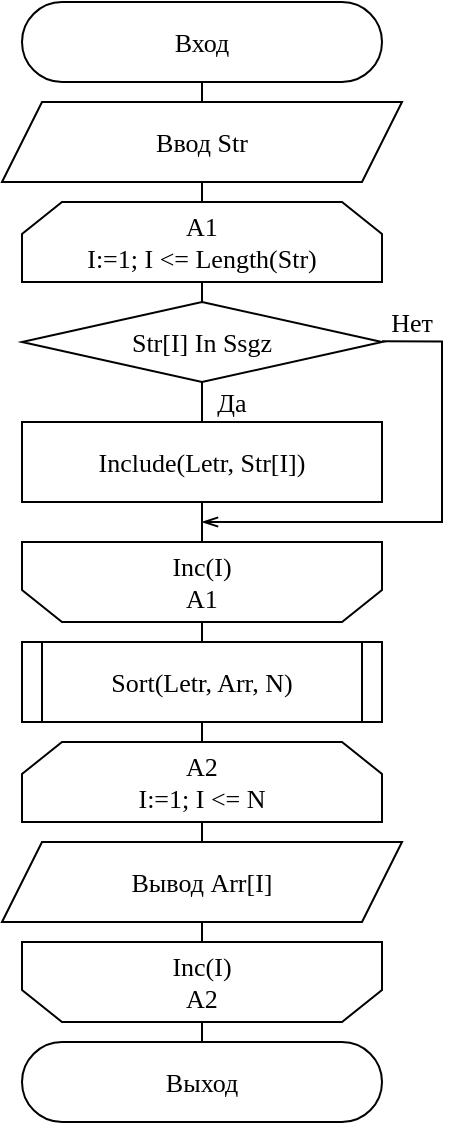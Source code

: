 <mxfile version="17.4.2" type="device" pages="3"><diagram id="T1srlYNLhLKwMxK7I_0T" name="Страница 1"><mxGraphModel dx="1038" dy="660" grid="1" gridSize="10" guides="1" tooltips="1" connect="1" arrows="1" fold="1" page="1" pageScale="1" pageWidth="827" pageHeight="1169" math="0" shadow="0"><root><mxCell id="0"/><mxCell id="1" parent="0"/><mxCell id="YfySVmyIKnBJyTTrm5Ov-22" value="" style="endArrow=none;html=1;rounded=0;edgeStyle=orthogonalEdgeStyle;entryX=0.5;entryY=1;entryDx=0;entryDy=0;exitX=0.5;exitY=0;exitDx=0;exitDy=0;fontFamily=Times New Roman;fontSize=13;verticalAlign=middle;align=center;" parent="1" source="YfySVmyIKnBJyTTrm5Ov-21" target="YfySVmyIKnBJyTTrm5Ov-11" edge="1"><mxGeometry width="50" height="50" relative="1" as="geometry"><mxPoint x="230" y="250" as="sourcePoint"/><mxPoint x="230" y="210" as="targetPoint"/></mxGeometry></mxCell><mxCell id="YfySVmyIKnBJyTTrm5Ov-11" value="Вход" style="rounded=1;whiteSpace=wrap;html=1;arcSize=50;fontFamily=Times New Roman;fontSize=13;verticalAlign=middle;align=center;" parent="1" vertex="1"><mxGeometry x="30" y="90" width="180" height="40" as="geometry"/></mxCell><mxCell id="YfySVmyIKnBJyTTrm5Ov-21" value="Выход" style="rounded=1;whiteSpace=wrap;html=1;arcSize=50;fontFamily=Times New Roman;fontSize=13;verticalAlign=middle;align=center;" parent="1" vertex="1"><mxGeometry x="30" y="610" width="180" height="40" as="geometry"/></mxCell><mxCell id="3pyCo9hz_QfzeFLS8jpl-3" value="Ввод Str" style="shape=parallelogram;perimeter=parallelogramPerimeter;whiteSpace=wrap;html=1;fixedSize=1;fontFamily=Times New Roman;fontSize=13;align=center;verticalAlign=middle;" parent="1" vertex="1"><mxGeometry x="20" y="140" width="200" height="40" as="geometry"/></mxCell><mxCell id="3pyCo9hz_QfzeFLS8jpl-4" value="Include(Letr, Str[I])" style="rounded=0;whiteSpace=wrap;html=1;fontSize=13;fontFamily=Times New Roman;align=center;verticalAlign=middle;" parent="1" vertex="1"><mxGeometry x="30" y="300" width="180" height="40" as="geometry"/></mxCell><mxCell id="3pyCo9hz_QfzeFLS8jpl-5" value="Вывод Arr[I]" style="shape=parallelogram;perimeter=parallelogramPerimeter;whiteSpace=wrap;html=1;fixedSize=1;fontFamily=Times New Roman;fontSize=13;align=center;verticalAlign=middle;" parent="1" vertex="1"><mxGeometry x="20" y="510" width="200" height="40" as="geometry"/></mxCell><mxCell id="3pyCo9hz_QfzeFLS8jpl-6" value="" style="group;fontFamily=Times New Roman;fontSize=13;align=center;verticalAlign=middle;" parent="1" vertex="1" connectable="0"><mxGeometry x="30" y="410" width="180" height="40.0" as="geometry"/></mxCell><mxCell id="3pyCo9hz_QfzeFLS8jpl-7" value="Sort(Letr, Arr, N)" style="rounded=0;whiteSpace=wrap;html=1;fontSize=13;fontFamily=Times New Roman;align=center;verticalAlign=middle;" parent="3pyCo9hz_QfzeFLS8jpl-6" vertex="1"><mxGeometry width="180" height="40" as="geometry"/></mxCell><mxCell id="3pyCo9hz_QfzeFLS8jpl-8" value="" style="endArrow=none;html=1;rounded=0;edgeStyle=orthogonalEdgeStyle;fontFamily=Times New Roman;fontSize=13;align=center;verticalAlign=middle;" parent="3pyCo9hz_QfzeFLS8jpl-6" edge="1"><mxGeometry width="50" height="50" relative="1" as="geometry"><mxPoint x="10" y="40" as="sourcePoint"/><mxPoint x="10" as="targetPoint"/></mxGeometry></mxCell><mxCell id="3pyCo9hz_QfzeFLS8jpl-9" value="" style="endArrow=none;html=1;rounded=0;edgeStyle=orthogonalEdgeStyle;fontFamily=Times New Roman;fontSize=13;align=center;verticalAlign=middle;" parent="3pyCo9hz_QfzeFLS8jpl-6" edge="1"><mxGeometry width="50" height="50" relative="1" as="geometry"><mxPoint x="170" y="40.0" as="sourcePoint"/><mxPoint x="170" y="5.684e-14" as="targetPoint"/></mxGeometry></mxCell><mxCell id="hs_3TzdddKY0hzBzIgPy-1" value="A1&lt;br style=&quot;font-size: 13px&quot;&gt;I:=1; I &amp;lt;= Length(Str)" style="shape=loopLimit;whiteSpace=wrap;html=1;rounded=0;strokeWidth=1;fontFamily=Times New Roman;fontSize=13;align=center;verticalAlign=middle;" parent="1" vertex="1"><mxGeometry x="30" y="190" width="180" height="40" as="geometry"/></mxCell><mxCell id="hs_3TzdddKY0hzBzIgPy-2" value="Str[I] In Ssgz" style="rhombus;whiteSpace=wrap;html=1;rounded=0;strokeWidth=1;fontFamily=Times New Roman;fontSize=13;" parent="1" vertex="1"><mxGeometry x="30" y="240" width="180" height="40" as="geometry"/></mxCell><mxCell id="hs_3TzdddKY0hzBzIgPy-4" value="Inc(I)&lt;br style=&quot;font-size: 13px;&quot;&gt;A1" style="shape=loopLimit;whiteSpace=wrap;html=1;rounded=0;strokeWidth=1;direction=west;fontFamily=Times New Roman;fontSize=13;verticalAlign=middle;align=center;" parent="1" vertex="1"><mxGeometry x="30" y="360" width="180" height="40" as="geometry"/></mxCell><mxCell id="hs_3TzdddKY0hzBzIgPy-5" value="A2&lt;br style=&quot;font-size: 13px&quot;&gt;I:=1; I &amp;lt;= N" style="shape=loopLimit;whiteSpace=wrap;html=1;rounded=0;strokeWidth=1;fontFamily=Times New Roman;fontSize=13;align=center;verticalAlign=middle;" parent="1" vertex="1"><mxGeometry x="30" y="460" width="180" height="40" as="geometry"/></mxCell><mxCell id="hs_3TzdddKY0hzBzIgPy-7" value="Inc(I)&lt;br style=&quot;font-size: 13px&quot;&gt;A2" style="shape=loopLimit;whiteSpace=wrap;html=1;rounded=0;strokeWidth=1;direction=west;fontFamily=Times New Roman;fontSize=13;verticalAlign=middle;align=center;" parent="1" vertex="1"><mxGeometry x="30" y="560" width="180" height="40" as="geometry"/></mxCell><mxCell id="hs_3TzdddKY0hzBzIgPy-8" value="" style="endArrow=openThin;html=1;fontFamily=Courier New;fontSize=13;endFill=0;exitX=1;exitY=0.5;exitDx=0;exitDy=0;rounded=0;edgeStyle=orthogonalEdgeStyle;" parent="1" edge="1"><mxGeometry width="50" height="50" relative="1" as="geometry"><mxPoint x="210" y="259.66" as="sourcePoint"/><mxPoint x="120" y="350" as="targetPoint"/><Array as="points"><mxPoint x="240" y="260"/><mxPoint x="240" y="350"/><mxPoint x="120" y="350"/></Array></mxGeometry></mxCell><mxCell id="gxFASYAC2MSoIC6m9xfd-1" value="Нет" style="text;html=1;strokeColor=none;fillColor=none;align=center;verticalAlign=middle;whiteSpace=wrap;rounded=0;fontFamily=Times New Roman;fontSize=13;" parent="1" vertex="1"><mxGeometry x="210" y="240" width="30" height="20" as="geometry"/></mxCell><mxCell id="79uROvCdUSNGhuOv_q5Z-1" value="Да" style="text;html=1;strokeColor=none;fillColor=none;align=center;verticalAlign=middle;whiteSpace=wrap;rounded=0;fontFamily=Times New Roman;fontSize=13;" parent="1" vertex="1"><mxGeometry x="120" y="280" width="30" height="20" as="geometry"/></mxCell></root></mxGraphModel></diagram><diagram id="Fjx7kcr7BOt2xKtKB-9C" name="Страница 2"><mxGraphModel dx="494" dy="314" grid="1" gridSize="10" guides="1" tooltips="1" connect="1" arrows="1" fold="1" page="1" pageScale="1" pageWidth="827" pageHeight="1169" math="0" shadow="0"><root><mxCell id="_Z1ka95Ipk9bGr2-pL1a-0"/><mxCell id="_Z1ka95Ipk9bGr2-pL1a-1" parent="_Z1ka95Ipk9bGr2-pL1a-0"/><mxCell id="DOuSsYAOObKJOMLGxqS_-0" value="" style="endArrow=none;html=1;rounded=0;edgeStyle=orthogonalEdgeStyle;entryX=0.5;entryY=1;entryDx=0;entryDy=0;exitX=0.5;exitY=0;exitDx=0;exitDy=0;fontFamily=Times New Roman;fontSize=13;verticalAlign=middle;align=center;startArrow=none;" parent="_Z1ka95Ipk9bGr2-pL1a-1" source="DOuSsYAOObKJOMLGxqS_-12" target="DOuSsYAOObKJOMLGxqS_-1" edge="1"><mxGeometry width="50" height="50" relative="1" as="geometry"><mxPoint x="230" y="250" as="sourcePoint"/><mxPoint x="230" y="210" as="targetPoint"/></mxGeometry></mxCell><mxCell id="DOuSsYAOObKJOMLGxqS_-1" value="Вход&lt;br style=&quot;font-size: 13px;&quot;&gt;Swap(A, B)" style="rounded=1;whiteSpace=wrap;html=1;arcSize=50;fontFamily=Times New Roman;fontSize=13;verticalAlign=middle;align=center;" parent="_Z1ka95Ipk9bGr2-pL1a-1" vertex="1"><mxGeometry x="30" y="40" width="180" height="40" as="geometry"/></mxCell><mxCell id="DOuSsYAOObKJOMLGxqS_-10" value="Выход&lt;br style=&quot;font-size: 13px;&quot;&gt;Swap(A, B)" style="rounded=1;whiteSpace=wrap;html=1;arcSize=50;fontFamily=Times New Roman;fontSize=13;verticalAlign=middle;align=center;" parent="_Z1ka95Ipk9bGr2-pL1a-1" vertex="1"><mxGeometry x="30" y="240" width="180" height="40" as="geometry"/></mxCell><mxCell id="DOuSsYAOObKJOMLGxqS_-12" value="T:=A" style="rounded=0;whiteSpace=wrap;html=1;fontSize=13;fontFamily=Times New Roman;align=center;verticalAlign=middle;" parent="_Z1ka95Ipk9bGr2-pL1a-1" vertex="1"><mxGeometry x="30" y="90" width="180" height="40" as="geometry"/></mxCell><mxCell id="DOuSsYAOObKJOMLGxqS_-13" value="" style="endArrow=none;html=1;rounded=0;edgeStyle=orthogonalEdgeStyle;entryX=0.5;entryY=1;entryDx=0;entryDy=0;exitX=0.5;exitY=0;exitDx=0;exitDy=0;fontFamily=Times New Roman;fontSize=13;verticalAlign=middle;align=center;" parent="_Z1ka95Ipk9bGr2-pL1a-1" source="DOuSsYAOObKJOMLGxqS_-10" target="DOuSsYAOObKJOMLGxqS_-12" edge="1"><mxGeometry width="50" height="50" relative="1" as="geometry"><mxPoint x="120" y="340" as="sourcePoint"/><mxPoint x="120" y="80" as="targetPoint"/></mxGeometry></mxCell><mxCell id="DOuSsYAOObKJOMLGxqS_-14" value="A:=B" style="rounded=0;whiteSpace=wrap;html=1;fontSize=13;fontFamily=Times New Roman;align=center;verticalAlign=middle;" parent="_Z1ka95Ipk9bGr2-pL1a-1" vertex="1"><mxGeometry x="30" y="140" width="180" height="40" as="geometry"/></mxCell><mxCell id="DOuSsYAOObKJOMLGxqS_-15" value="B:=T" style="rounded=0;whiteSpace=wrap;html=1;fontSize=13;fontFamily=Times New Roman;align=center;verticalAlign=middle;" parent="_Z1ka95Ipk9bGr2-pL1a-1" vertex="1"><mxGeometry x="30" y="190" width="180" height="40" as="geometry"/></mxCell></root></mxGraphModel></diagram><diagram id="Ggy4hEQWzm97IZcih-bu" name="Страница 4"><mxGraphModel dx="716" dy="455" grid="1" gridSize="10" guides="1" tooltips="1" connect="1" arrows="1" fold="1" page="1" pageScale="1" pageWidth="827" pageHeight="1169" math="0" shadow="0"><root><mxCell id="pz2DYoiLwT1w0gI3ZgX1-0"/><mxCell id="pz2DYoiLwT1w0gI3ZgX1-1" parent="pz2DYoiLwT1w0gI3ZgX1-0"/><mxCell id="CfwvDXjv0pHTCWqekmqz-1" value="Вход&lt;br style=&quot;font-size: 13px&quot;&gt;Sort(Enum, Arr, N)" style="rounded=1;whiteSpace=wrap;html=1;arcSize=50;fontFamily=Times New Roman;fontSize=13;verticalAlign=middle;align=center;" parent="pz2DYoiLwT1w0gI3ZgX1-1" vertex="1"><mxGeometry x="70" y="40" width="180" height="40" as="geometry"/></mxCell><mxCell id="CfwvDXjv0pHTCWqekmqz-2" value="Выход&lt;br style=&quot;font-size: 13px&quot;&gt;Sort(Enum, Arr, N)" style="rounded=1;whiteSpace=wrap;html=1;arcSize=50;fontFamily=Times New Roman;fontSize=13;verticalAlign=middle;align=center;" parent="pz2DYoiLwT1w0gI3ZgX1-1" vertex="1"><mxGeometry x="70" y="730" width="180" height="40" as="geometry"/></mxCell><mxCell id="CfwvDXjv0pHTCWqekmqz-3" value="" style="endArrow=none;html=1;rounded=0;edgeStyle=orthogonalEdgeStyle;entryX=0.5;entryY=1;entryDx=0;entryDy=0;fontFamily=Times New Roman;fontSize=13;verticalAlign=middle;align=center;exitX=0.5;exitY=0;exitDx=0;exitDy=0;" parent="pz2DYoiLwT1w0gI3ZgX1-1" source="CfwvDXjv0pHTCWqekmqz-2" target="CfwvDXjv0pHTCWqekmqz-1" edge="1"><mxGeometry width="50" height="50" relative="1" as="geometry"><mxPoint x="160" y="650" as="sourcePoint"/><mxPoint x="160" y="370.0" as="targetPoint"/></mxGeometry></mxCell><mxCell id="CfwvDXjv0pHTCWqekmqz-4" value="A2&lt;br style=&quot;font-size: 13px;&quot;&gt;I:=1; I &amp;lt;= N - 1" style="shape=loopLimit;whiteSpace=wrap;html=1;rounded=0;strokeWidth=1;fontFamily=Times New Roman;fontSize=13;align=center;verticalAlign=middle;" parent="pz2DYoiLwT1w0gI3ZgX1-1" vertex="1"><mxGeometry x="70" y="410" width="180" height="40" as="geometry"/></mxCell><mxCell id="CfwvDXjv0pHTCWqekmqz-5" value="Inc(I)&lt;br style=&quot;font-size: 13px;&quot;&gt;A2" style="shape=loopLimit;whiteSpace=wrap;html=1;rounded=0;strokeWidth=1;direction=west;fontFamily=Times New Roman;fontSize=13;align=center;verticalAlign=middle;" parent="pz2DYoiLwT1w0gI3ZgX1-1" vertex="1"><mxGeometry x="70" y="680" width="180" height="40" as="geometry"/></mxCell><mxCell id="CfwvDXjv0pHTCWqekmqz-6" value="A3&lt;br style=&quot;font-size: 13px&quot;&gt;J:=1; J &amp;lt;= N - I" style="shape=loopLimit;whiteSpace=wrap;html=1;rounded=0;strokeWidth=1;fontFamily=Times New Roman;fontSize=13;align=center;verticalAlign=middle;" parent="pz2DYoiLwT1w0gI3ZgX1-1" vertex="1"><mxGeometry x="70" y="460" width="180" height="40" as="geometry"/></mxCell><mxCell id="CfwvDXjv0pHTCWqekmqz-7" value="Arr[J] &amp;gt; Arr[J + 1]" style="rhombus;whiteSpace=wrap;html=1;rounded=0;strokeWidth=1;fontFamily=Times New Roman;fontSize=13;align=center;verticalAlign=middle;" parent="pz2DYoiLwT1w0gI3ZgX1-1" vertex="1"><mxGeometry x="70" y="510" width="180" height="40" as="geometry"/></mxCell><mxCell id="CfwvDXjv0pHTCWqekmqz-8" value="" style="group;fontFamily=Times New Roman;fontSize=13;align=center;verticalAlign=middle;" parent="pz2DYoiLwT1w0gI3ZgX1-1" vertex="1" connectable="0"><mxGeometry x="70" y="570" width="180" height="40.0" as="geometry"/></mxCell><mxCell id="CfwvDXjv0pHTCWqekmqz-9" value="Swap(Arr[J], Arr[J + 1])" style="rounded=0;whiteSpace=wrap;html=1;fontSize=13;fontFamily=Times New Roman;align=center;verticalAlign=middle;" parent="CfwvDXjv0pHTCWqekmqz-8" vertex="1"><mxGeometry width="180" height="40" as="geometry"/></mxCell><mxCell id="CfwvDXjv0pHTCWqekmqz-10" value="" style="endArrow=none;html=1;rounded=0;edgeStyle=orthogonalEdgeStyle;fontFamily=Times New Roman;fontSize=13;align=center;verticalAlign=middle;" parent="CfwvDXjv0pHTCWqekmqz-8" edge="1"><mxGeometry width="50" height="50" relative="1" as="geometry"><mxPoint x="10" y="40" as="sourcePoint"/><mxPoint x="10" as="targetPoint"/></mxGeometry></mxCell><mxCell id="CfwvDXjv0pHTCWqekmqz-11" value="" style="endArrow=none;html=1;rounded=0;edgeStyle=orthogonalEdgeStyle;fontFamily=Times New Roman;fontSize=13;align=center;verticalAlign=middle;" parent="CfwvDXjv0pHTCWqekmqz-8" edge="1"><mxGeometry width="50" height="50" relative="1" as="geometry"><mxPoint x="170" y="40.0" as="sourcePoint"/><mxPoint x="170" y="5.684e-14" as="targetPoint"/></mxGeometry></mxCell><mxCell id="CfwvDXjv0pHTCWqekmqz-12" value="Inc(J)&lt;br style=&quot;font-size: 13px;&quot;&gt;A3" style="shape=loopLimit;whiteSpace=wrap;html=1;rounded=0;strokeWidth=1;direction=west;fontFamily=Times New Roman;fontSize=13;align=center;verticalAlign=middle;" parent="pz2DYoiLwT1w0gI3ZgX1-1" vertex="1"><mxGeometry x="70" y="630" width="180" height="40" as="geometry"/></mxCell><mxCell id="CfwvDXjv0pHTCWqekmqz-13" value="" style="endArrow=openThin;html=1;fontFamily=Times New Roman;fontSize=13;endFill=0;exitX=1;exitY=0.5;exitDx=0;exitDy=0;rounded=0;edgeStyle=orthogonalEdgeStyle;align=center;verticalAlign=middle;" parent="pz2DYoiLwT1w0gI3ZgX1-1" edge="1"><mxGeometry width="50" height="50" relative="1" as="geometry"><mxPoint x="250" y="530" as="sourcePoint"/><mxPoint x="160" y="620" as="targetPoint"/><Array as="points"><mxPoint x="280" y="530"/><mxPoint x="280" y="620"/><mxPoint x="160" y="620"/></Array></mxGeometry></mxCell><mxCell id="CfwvDXjv0pHTCWqekmqz-14" value="Нет" style="text;html=1;strokeColor=none;fillColor=none;align=center;verticalAlign=middle;whiteSpace=wrap;rounded=0;fontFamily=Times New Roman;fontSize=13;" parent="pz2DYoiLwT1w0gI3ZgX1-1" vertex="1"><mxGeometry x="250" y="510" width="30" height="20" as="geometry"/></mxCell><mxCell id="CfwvDXjv0pHTCWqekmqz-15" value="Да" style="text;html=1;strokeColor=none;fillColor=none;align=center;verticalAlign=middle;whiteSpace=wrap;rounded=0;fontFamily=Times New Roman;fontSize=13;" parent="pz2DYoiLwT1w0gI3ZgX1-1" vertex="1"><mxGeometry x="160" y="550" width="30" height="20" as="geometry"/></mxCell><mxCell id="wekF6GD8Hw3xl_4Jmixw-0" value="N:= 1" style="rounded=0;whiteSpace=wrap;html=1;fontSize=13;fontFamily=Times New Roman;" parent="pz2DYoiLwT1w0gI3ZgX1-1" vertex="1"><mxGeometry x="70" y="90" width="180" height="40" as="geometry"/></mxCell><mxCell id="wekF6GD8Hw3xl_4Jmixw-1" value="A1&lt;br style=&quot;font-size: 13px;&quot;&gt;S:='а'; S &amp;lt;= 'я'" style="shape=loopLimit;whiteSpace=wrap;html=1;rounded=0;strokeWidth=1;fontFamily=Times New Roman;fontSize=13;align=center;verticalAlign=middle;" parent="pz2DYoiLwT1w0gI3ZgX1-1" vertex="1"><mxGeometry x="70" y="140" width="180" height="40" as="geometry"/></mxCell><mxCell id="wekF6GD8Hw3xl_4Jmixw-2" value="S In Enum" style="rhombus;whiteSpace=wrap;html=1;rounded=0;strokeWidth=1;fontFamily=Times New Roman;fontSize=13;" parent="pz2DYoiLwT1w0gI3ZgX1-1" vertex="1"><mxGeometry x="70" y="190" width="180" height="40" as="geometry"/></mxCell><mxCell id="wekF6GD8Hw3xl_4Jmixw-4" value="Arr[N]:= S" style="rounded=0;whiteSpace=wrap;html=1;fontSize=13;fontFamily=Times New Roman;" parent="pz2DYoiLwT1w0gI3ZgX1-1" vertex="1"><mxGeometry x="70" y="250" width="180" height="40" as="geometry"/></mxCell><mxCell id="wekF6GD8Hw3xl_4Jmixw-5" value="Inc(N)" style="rounded=0;whiteSpace=wrap;html=1;fontSize=13;fontFamily=Times New Roman;" parent="pz2DYoiLwT1w0gI3ZgX1-1" vertex="1"><mxGeometry x="70" y="300" width="180" height="40" as="geometry"/></mxCell><mxCell id="wekF6GD8Hw3xl_4Jmixw-6" value="Inc(S)&lt;br style=&quot;font-size: 13px&quot;&gt;A1" style="shape=loopLimit;whiteSpace=wrap;html=1;rounded=0;strokeWidth=1;direction=west;fontFamily=Times New Roman;fontSize=13;" parent="pz2DYoiLwT1w0gI3ZgX1-1" vertex="1"><mxGeometry x="70" y="360" width="180" height="40" as="geometry"/></mxCell><mxCell id="wekF6GD8Hw3xl_4Jmixw-8" value="" style="endArrow=openThin;html=1;fontFamily=Times New Roman;fontSize=13;endFill=0;rounded=0;edgeStyle=orthogonalEdgeStyle;align=center;verticalAlign=middle;" parent="pz2DYoiLwT1w0gI3ZgX1-1" edge="1"><mxGeometry width="50" height="50" relative="1" as="geometry"><mxPoint x="250" y="210" as="sourcePoint"/><mxPoint x="160" y="350" as="targetPoint"/><Array as="points"><mxPoint x="250" y="210"/><mxPoint x="280" y="210"/><mxPoint x="280" y="350"/></Array></mxGeometry></mxCell><mxCell id="wekF6GD8Hw3xl_4Jmixw-10" value="Да" style="text;html=1;strokeColor=none;fillColor=none;align=center;verticalAlign=middle;whiteSpace=wrap;rounded=0;fontFamily=Times New Roman;fontSize=13;" parent="pz2DYoiLwT1w0gI3ZgX1-1" vertex="1"><mxGeometry x="160" y="230" width="30" height="20" as="geometry"/></mxCell><mxCell id="wekF6GD8Hw3xl_4Jmixw-11" value="Нет" style="text;html=1;strokeColor=none;fillColor=none;align=center;verticalAlign=middle;whiteSpace=wrap;rounded=0;fontFamily=Times New Roman;fontSize=13;" parent="pz2DYoiLwT1w0gI3ZgX1-1" vertex="1"><mxGeometry x="250" y="190" width="30" height="20" as="geometry"/></mxCell></root></mxGraphModel></diagram></mxfile>